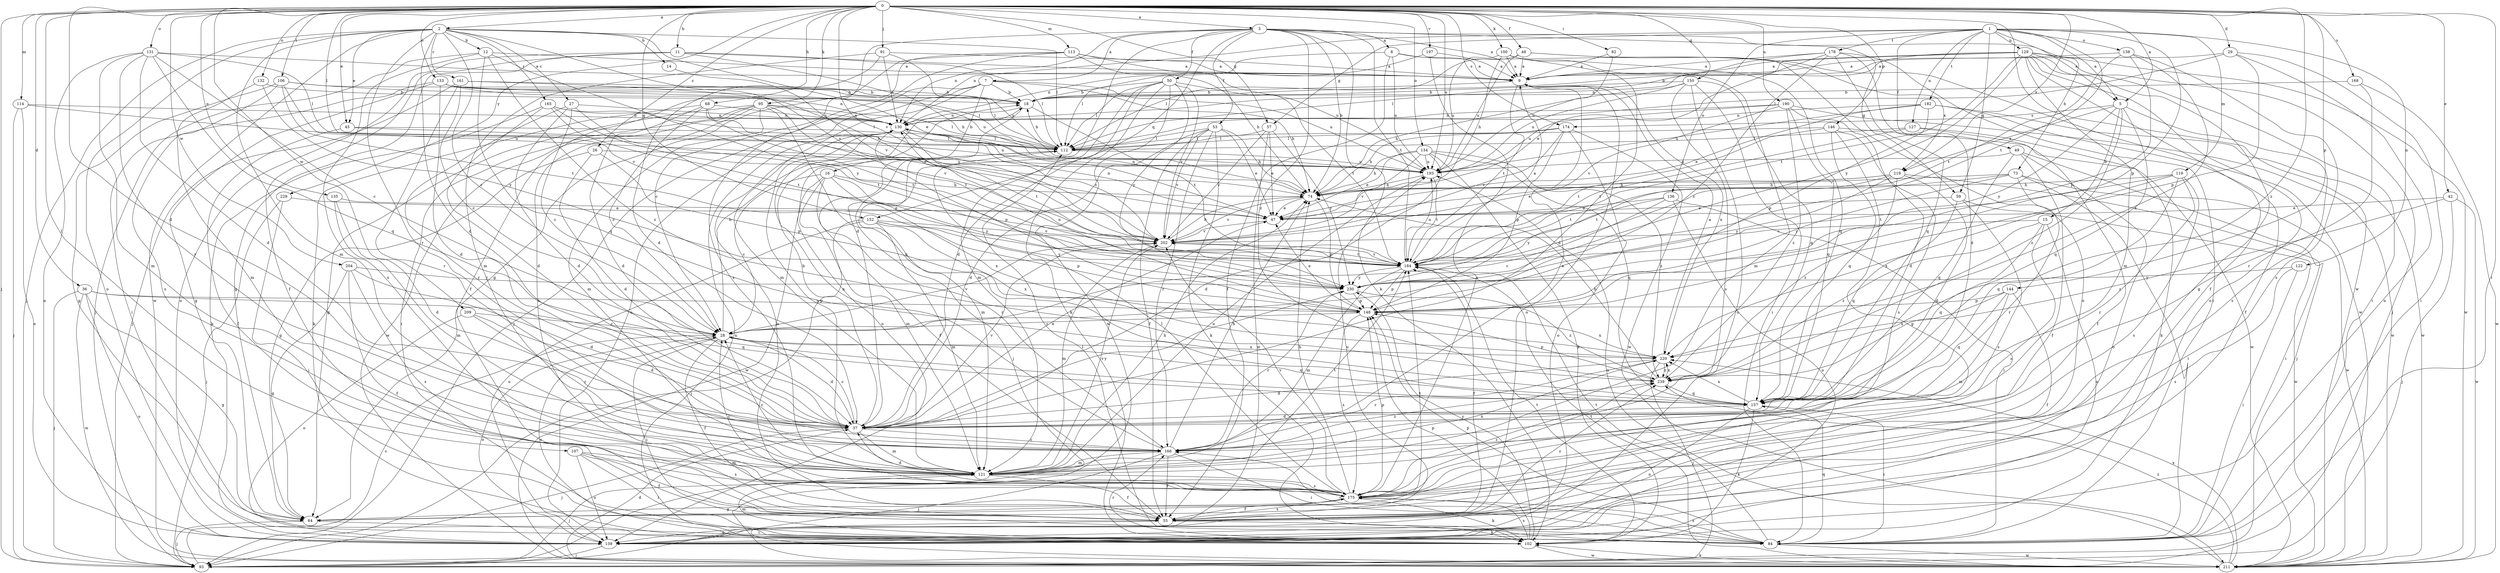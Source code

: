 strict digraph  {
0;
1;
2;
3;
5;
7;
8;
9;
11;
12;
14;
15;
16;
18;
26;
27;
28;
29;
36;
37;
42;
45;
47;
48;
49;
50;
53;
55;
57;
59;
64;
68;
73;
74;
82;
84;
91;
93;
95;
100;
102;
106;
107;
112;
113;
114;
119;
121;
122;
127;
129;
130;
131;
132;
133;
134;
135;
136;
138;
139;
144;
146;
148;
150;
152;
157;
161;
165;
166;
168;
174;
175;
178;
182;
184;
190;
193;
197;
202;
204;
209;
211;
219;
220;
229;
230;
239;
0 -> 2  [label=a];
0 -> 3  [label=a];
0 -> 5  [label=a];
0 -> 11  [label=b];
0 -> 26  [label=c];
0 -> 29  [label=d];
0 -> 36  [label=d];
0 -> 37  [label=d];
0 -> 42  [label=e];
0 -> 45  [label=e];
0 -> 48  [label=f];
0 -> 57  [label=g];
0 -> 68  [label=h];
0 -> 82  [label=i];
0 -> 84  [label=i];
0 -> 91  [label=j];
0 -> 93  [label=j];
0 -> 95  [label=k];
0 -> 100  [label=k];
0 -> 106  [label=l];
0 -> 107  [label=l];
0 -> 112  [label=l];
0 -> 113  [label=m];
0 -> 114  [label=m];
0 -> 131  [label=o];
0 -> 132  [label=o];
0 -> 133  [label=o];
0 -> 134  [label=o];
0 -> 135  [label=o];
0 -> 144  [label=p];
0 -> 146  [label=p];
0 -> 150  [label=q];
0 -> 152  [label=q];
0 -> 168  [label=s];
0 -> 174  [label=s];
0 -> 190  [label=u];
0 -> 193  [label=u];
0 -> 197  [label=v];
0 -> 202  [label=v];
0 -> 204  [label=w];
0 -> 209  [label=w];
0 -> 211  [label=w];
0 -> 219  [label=x];
0 -> 229  [label=y];
0 -> 239  [label=z];
1 -> 5  [label=a];
1 -> 49  [label=f];
1 -> 57  [label=g];
1 -> 59  [label=g];
1 -> 73  [label=h];
1 -> 119  [label=m];
1 -> 122  [label=n];
1 -> 127  [label=n];
1 -> 129  [label=n];
1 -> 130  [label=n];
1 -> 136  [label=o];
1 -> 138  [label=o];
1 -> 148  [label=p];
1 -> 178  [label=t];
1 -> 182  [label=t];
1 -> 184  [label=t];
2 -> 12  [label=b];
2 -> 14  [label=b];
2 -> 27  [label=c];
2 -> 28  [label=c];
2 -> 37  [label=d];
2 -> 45  [label=e];
2 -> 47  [label=e];
2 -> 93  [label=j];
2 -> 112  [label=l];
2 -> 121  [label=m];
2 -> 139  [label=o];
2 -> 161  [label=r];
2 -> 165  [label=r];
2 -> 166  [label=r];
2 -> 202  [label=v];
2 -> 211  [label=w];
3 -> 5  [label=a];
3 -> 7  [label=a];
3 -> 8  [label=a];
3 -> 9  [label=a];
3 -> 37  [label=d];
3 -> 50  [label=f];
3 -> 53  [label=f];
3 -> 59  [label=g];
3 -> 64  [label=g];
3 -> 74  [label=h];
3 -> 102  [label=k];
3 -> 130  [label=n];
3 -> 152  [label=q];
3 -> 184  [label=t];
3 -> 239  [label=z];
5 -> 15  [label=b];
5 -> 157  [label=q];
5 -> 174  [label=s];
5 -> 175  [label=s];
5 -> 219  [label=x];
5 -> 230  [label=y];
5 -> 239  [label=z];
7 -> 16  [label=b];
7 -> 18  [label=b];
7 -> 74  [label=h];
7 -> 93  [label=j];
7 -> 121  [label=m];
7 -> 139  [label=o];
7 -> 193  [label=u];
8 -> 9  [label=a];
8 -> 55  [label=f];
8 -> 130  [label=n];
8 -> 193  [label=u];
8 -> 219  [label=x];
9 -> 18  [label=b];
9 -> 139  [label=o];
9 -> 184  [label=t];
9 -> 220  [label=x];
11 -> 9  [label=a];
11 -> 55  [label=f];
11 -> 64  [label=g];
11 -> 74  [label=h];
11 -> 112  [label=l];
11 -> 139  [label=o];
12 -> 9  [label=a];
12 -> 93  [label=j];
12 -> 157  [label=q];
12 -> 175  [label=s];
12 -> 230  [label=y];
12 -> 239  [label=z];
14 -> 202  [label=v];
15 -> 139  [label=o];
15 -> 157  [label=q];
15 -> 175  [label=s];
15 -> 202  [label=v];
15 -> 239  [label=z];
16 -> 28  [label=c];
16 -> 74  [label=h];
16 -> 121  [label=m];
16 -> 166  [label=r];
16 -> 211  [label=w];
16 -> 220  [label=x];
16 -> 230  [label=y];
18 -> 130  [label=n];
18 -> 139  [label=o];
18 -> 184  [label=t];
26 -> 37  [label=d];
26 -> 64  [label=g];
26 -> 148  [label=p];
26 -> 193  [label=u];
27 -> 28  [label=c];
27 -> 37  [label=d];
27 -> 130  [label=n];
27 -> 166  [label=r];
27 -> 184  [label=t];
28 -> 18  [label=b];
28 -> 37  [label=d];
28 -> 55  [label=f];
28 -> 84  [label=i];
28 -> 139  [label=o];
28 -> 157  [label=q];
28 -> 202  [label=v];
28 -> 220  [label=x];
29 -> 9  [label=a];
29 -> 84  [label=i];
29 -> 112  [label=l];
29 -> 139  [label=o];
29 -> 148  [label=p];
36 -> 64  [label=g];
36 -> 93  [label=j];
36 -> 139  [label=o];
36 -> 148  [label=p];
36 -> 157  [label=q];
36 -> 211  [label=w];
37 -> 18  [label=b];
37 -> 28  [label=c];
37 -> 47  [label=e];
37 -> 93  [label=j];
37 -> 121  [label=m];
37 -> 166  [label=r];
37 -> 202  [label=v];
37 -> 230  [label=y];
42 -> 47  [label=e];
42 -> 93  [label=j];
42 -> 211  [label=w];
42 -> 239  [label=z];
45 -> 55  [label=f];
45 -> 112  [label=l];
45 -> 193  [label=u];
47 -> 130  [label=n];
47 -> 202  [label=v];
48 -> 9  [label=a];
48 -> 112  [label=l];
48 -> 139  [label=o];
48 -> 193  [label=u];
48 -> 211  [label=w];
49 -> 55  [label=f];
49 -> 93  [label=j];
49 -> 139  [label=o];
49 -> 157  [label=q];
49 -> 193  [label=u];
50 -> 18  [label=b];
50 -> 37  [label=d];
50 -> 102  [label=k];
50 -> 112  [label=l];
50 -> 121  [label=m];
50 -> 184  [label=t];
50 -> 202  [label=v];
50 -> 211  [label=w];
50 -> 230  [label=y];
53 -> 37  [label=d];
53 -> 47  [label=e];
53 -> 55  [label=f];
53 -> 74  [label=h];
53 -> 102  [label=k];
53 -> 112  [label=l];
53 -> 166  [label=r];
53 -> 202  [label=v];
55 -> 102  [label=k];
55 -> 130  [label=n];
55 -> 139  [label=o];
55 -> 175  [label=s];
55 -> 193  [label=u];
55 -> 239  [label=z];
57 -> 47  [label=e];
57 -> 112  [label=l];
57 -> 202  [label=v];
57 -> 211  [label=w];
57 -> 230  [label=y];
59 -> 47  [label=e];
59 -> 157  [label=q];
59 -> 175  [label=s];
59 -> 211  [label=w];
64 -> 84  [label=i];
64 -> 93  [label=j];
64 -> 184  [label=t];
68 -> 28  [label=c];
68 -> 37  [label=d];
68 -> 47  [label=e];
68 -> 102  [label=k];
68 -> 130  [label=n];
68 -> 184  [label=t];
73 -> 74  [label=h];
73 -> 84  [label=i];
73 -> 166  [label=r];
73 -> 184  [label=t];
73 -> 211  [label=w];
73 -> 230  [label=y];
74 -> 47  [label=e];
74 -> 130  [label=n];
74 -> 148  [label=p];
74 -> 202  [label=v];
82 -> 9  [label=a];
82 -> 193  [label=u];
84 -> 112  [label=l];
84 -> 148  [label=p];
84 -> 157  [label=q];
84 -> 166  [label=r];
84 -> 175  [label=s];
84 -> 184  [label=t];
84 -> 211  [label=w];
91 -> 9  [label=a];
91 -> 37  [label=d];
91 -> 121  [label=m];
91 -> 130  [label=n];
91 -> 193  [label=u];
93 -> 28  [label=c];
95 -> 64  [label=g];
95 -> 84  [label=i];
95 -> 112  [label=l];
95 -> 121  [label=m];
95 -> 130  [label=n];
95 -> 157  [label=q];
95 -> 175  [label=s];
95 -> 184  [label=t];
95 -> 211  [label=w];
100 -> 9  [label=a];
100 -> 37  [label=d];
100 -> 74  [label=h];
100 -> 121  [label=m];
100 -> 157  [label=q];
100 -> 193  [label=u];
102 -> 28  [label=c];
102 -> 121  [label=m];
102 -> 130  [label=n];
102 -> 148  [label=p];
102 -> 166  [label=r];
102 -> 175  [label=s];
102 -> 184  [label=t];
102 -> 211  [label=w];
102 -> 230  [label=y];
106 -> 18  [label=b];
106 -> 64  [label=g];
106 -> 112  [label=l];
106 -> 175  [label=s];
106 -> 184  [label=t];
106 -> 202  [label=v];
107 -> 55  [label=f];
107 -> 84  [label=i];
107 -> 121  [label=m];
107 -> 139  [label=o];
107 -> 175  [label=s];
112 -> 18  [label=b];
112 -> 55  [label=f];
112 -> 93  [label=j];
112 -> 121  [label=m];
112 -> 193  [label=u];
113 -> 9  [label=a];
113 -> 28  [label=c];
113 -> 55  [label=f];
113 -> 74  [label=h];
113 -> 175  [label=s];
113 -> 193  [label=u];
114 -> 93  [label=j];
114 -> 130  [label=n];
114 -> 139  [label=o];
114 -> 193  [label=u];
119 -> 74  [label=h];
119 -> 157  [label=q];
119 -> 166  [label=r];
119 -> 175  [label=s];
119 -> 184  [label=t];
119 -> 220  [label=x];
121 -> 28  [label=c];
121 -> 55  [label=f];
121 -> 74  [label=h];
121 -> 93  [label=j];
121 -> 130  [label=n];
121 -> 175  [label=s];
121 -> 184  [label=t];
121 -> 193  [label=u];
121 -> 202  [label=v];
121 -> 220  [label=x];
122 -> 84  [label=i];
122 -> 175  [label=s];
122 -> 230  [label=y];
127 -> 55  [label=f];
127 -> 102  [label=k];
127 -> 112  [label=l];
127 -> 184  [label=t];
129 -> 9  [label=a];
129 -> 18  [label=b];
129 -> 55  [label=f];
129 -> 64  [label=g];
129 -> 84  [label=i];
129 -> 93  [label=j];
129 -> 121  [label=m];
129 -> 130  [label=n];
129 -> 139  [label=o];
129 -> 184  [label=t];
129 -> 211  [label=w];
129 -> 230  [label=y];
130 -> 112  [label=l];
130 -> 148  [label=p];
130 -> 184  [label=t];
130 -> 202  [label=v];
131 -> 9  [label=a];
131 -> 28  [label=c];
131 -> 37  [label=d];
131 -> 112  [label=l];
131 -> 121  [label=m];
131 -> 139  [label=o];
131 -> 157  [label=q];
131 -> 166  [label=r];
132 -> 18  [label=b];
132 -> 121  [label=m];
132 -> 230  [label=y];
133 -> 18  [label=b];
133 -> 37  [label=d];
133 -> 64  [label=g];
133 -> 84  [label=i];
133 -> 112  [label=l];
133 -> 130  [label=n];
133 -> 193  [label=u];
134 -> 37  [label=d];
134 -> 47  [label=e];
134 -> 74  [label=h];
134 -> 102  [label=k];
134 -> 157  [label=q];
134 -> 193  [label=u];
134 -> 202  [label=v];
134 -> 239  [label=z];
135 -> 37  [label=d];
135 -> 47  [label=e];
135 -> 121  [label=m];
136 -> 28  [label=c];
136 -> 47  [label=e];
136 -> 84  [label=i];
136 -> 139  [label=o];
136 -> 230  [label=y];
138 -> 9  [label=a];
138 -> 148  [label=p];
138 -> 175  [label=s];
138 -> 184  [label=t];
138 -> 220  [label=x];
139 -> 93  [label=j];
144 -> 55  [label=f];
144 -> 121  [label=m];
144 -> 148  [label=p];
144 -> 157  [label=q];
144 -> 220  [label=x];
146 -> 64  [label=g];
146 -> 112  [label=l];
146 -> 157  [label=q];
146 -> 175  [label=s];
146 -> 184  [label=t];
146 -> 211  [label=w];
148 -> 28  [label=c];
148 -> 47  [label=e];
148 -> 130  [label=n];
148 -> 175  [label=s];
148 -> 220  [label=x];
150 -> 18  [label=b];
150 -> 74  [label=h];
150 -> 84  [label=i];
150 -> 139  [label=o];
150 -> 157  [label=q];
150 -> 175  [label=s];
150 -> 193  [label=u];
152 -> 93  [label=j];
152 -> 121  [label=m];
152 -> 139  [label=o];
152 -> 148  [label=p];
152 -> 202  [label=v];
152 -> 220  [label=x];
152 -> 230  [label=y];
157 -> 37  [label=d];
157 -> 84  [label=i];
157 -> 102  [label=k];
157 -> 139  [label=o];
157 -> 220  [label=x];
161 -> 18  [label=b];
161 -> 28  [label=c];
161 -> 74  [label=h];
161 -> 93  [label=j];
161 -> 166  [label=r];
165 -> 37  [label=d];
165 -> 102  [label=k];
165 -> 112  [label=l];
165 -> 130  [label=n];
165 -> 184  [label=t];
165 -> 202  [label=v];
166 -> 9  [label=a];
166 -> 55  [label=f];
166 -> 74  [label=h];
166 -> 84  [label=i];
166 -> 93  [label=j];
166 -> 121  [label=m];
166 -> 130  [label=n];
166 -> 239  [label=z];
168 -> 18  [label=b];
168 -> 166  [label=r];
168 -> 211  [label=w];
174 -> 74  [label=h];
174 -> 112  [label=l];
174 -> 139  [label=o];
174 -> 148  [label=p];
174 -> 202  [label=v];
174 -> 211  [label=w];
175 -> 28  [label=c];
175 -> 37  [label=d];
175 -> 55  [label=f];
175 -> 64  [label=g];
175 -> 74  [label=h];
175 -> 102  [label=k];
175 -> 112  [label=l];
175 -> 148  [label=p];
175 -> 202  [label=v];
175 -> 239  [label=z];
178 -> 9  [label=a];
178 -> 28  [label=c];
178 -> 37  [label=d];
178 -> 47  [label=e];
178 -> 84  [label=i];
178 -> 112  [label=l];
178 -> 157  [label=q];
182 -> 47  [label=e];
182 -> 55  [label=f];
182 -> 130  [label=n];
182 -> 148  [label=p];
182 -> 193  [label=u];
182 -> 211  [label=w];
184 -> 9  [label=a];
184 -> 55  [label=f];
184 -> 121  [label=m];
184 -> 148  [label=p];
184 -> 193  [label=u];
184 -> 202  [label=v];
184 -> 230  [label=y];
190 -> 37  [label=d];
190 -> 130  [label=n];
190 -> 157  [label=q];
190 -> 193  [label=u];
190 -> 202  [label=v];
190 -> 211  [label=w];
190 -> 239  [label=z];
193 -> 74  [label=h];
193 -> 184  [label=t];
197 -> 9  [label=a];
197 -> 112  [label=l];
197 -> 175  [label=s];
202 -> 74  [label=h];
202 -> 121  [label=m];
202 -> 184  [label=t];
204 -> 37  [label=d];
204 -> 55  [label=f];
204 -> 64  [label=g];
204 -> 175  [label=s];
204 -> 230  [label=y];
209 -> 28  [label=c];
209 -> 37  [label=d];
209 -> 139  [label=o];
209 -> 166  [label=r];
211 -> 37  [label=d];
211 -> 102  [label=k];
211 -> 184  [label=t];
211 -> 193  [label=u];
211 -> 220  [label=x];
211 -> 239  [label=z];
219 -> 37  [label=d];
219 -> 47  [label=e];
219 -> 74  [label=h];
219 -> 84  [label=i];
219 -> 184  [label=t];
219 -> 230  [label=y];
219 -> 239  [label=z];
220 -> 9  [label=a];
220 -> 37  [label=d];
220 -> 93  [label=j];
220 -> 166  [label=r];
220 -> 239  [label=z];
229 -> 47  [label=e];
229 -> 84  [label=i];
229 -> 93  [label=j];
230 -> 148  [label=p];
230 -> 166  [label=r];
230 -> 239  [label=z];
239 -> 74  [label=h];
239 -> 148  [label=p];
239 -> 157  [label=q];
239 -> 220  [label=x];
}
